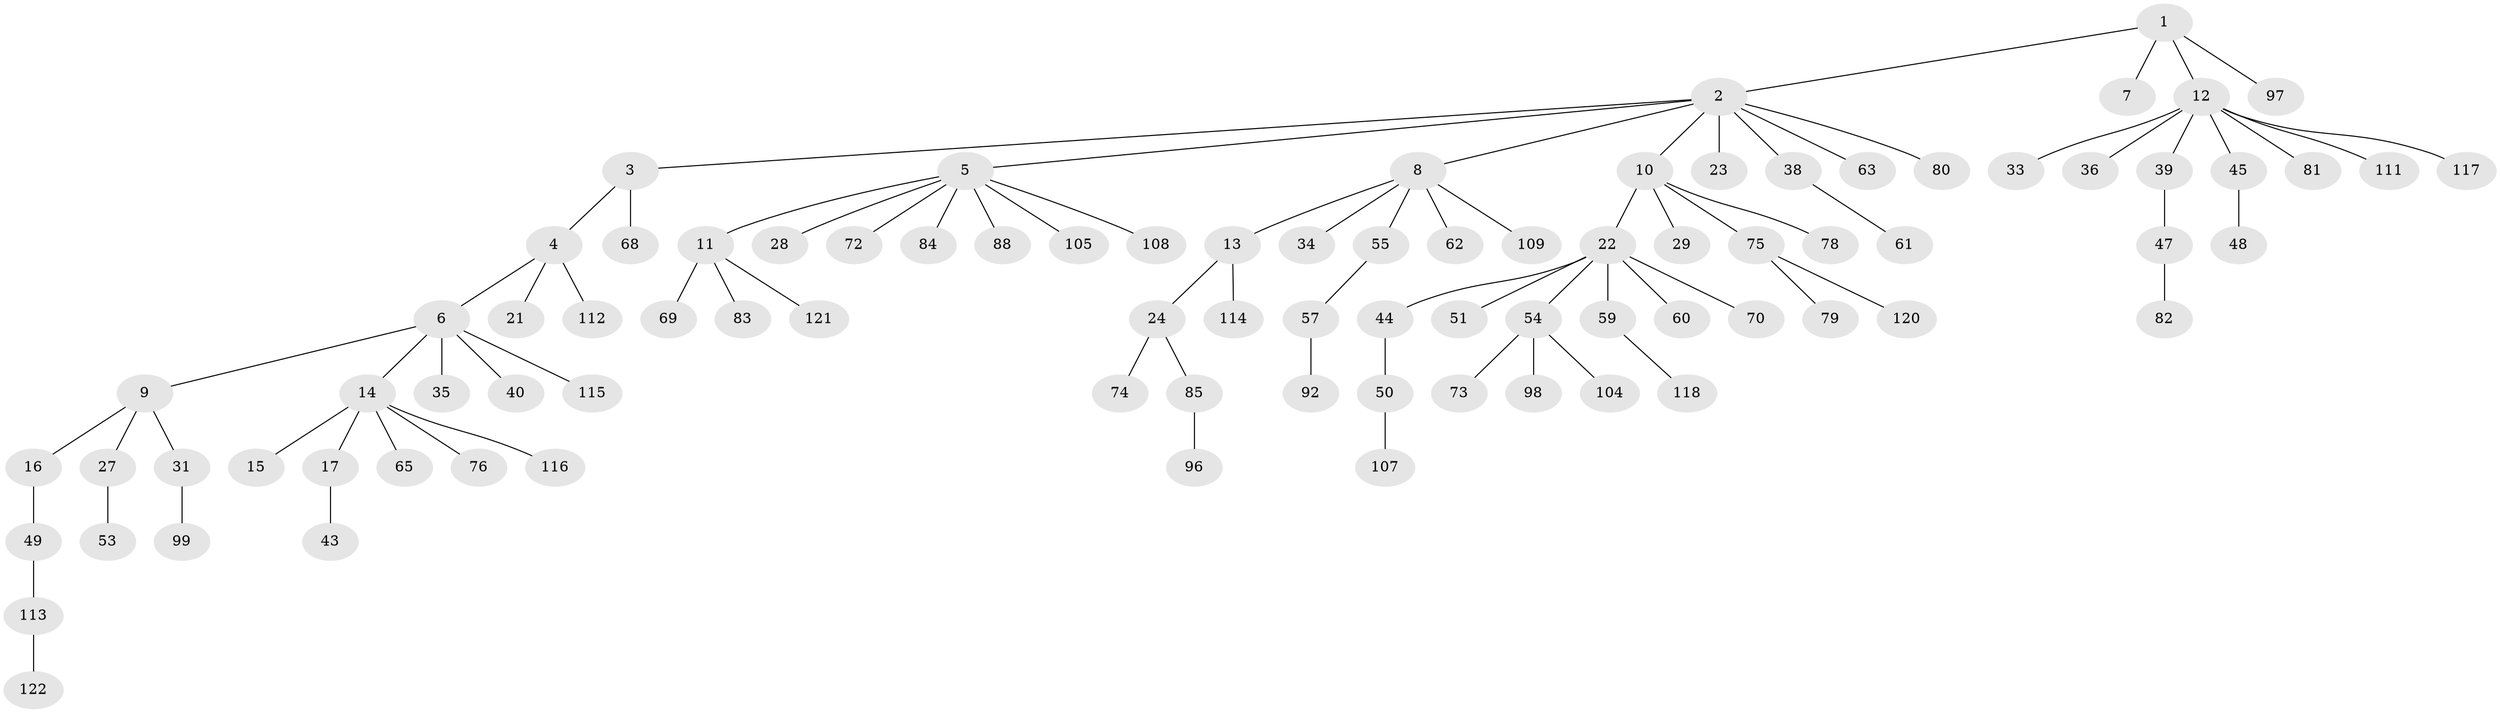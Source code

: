 // Generated by graph-tools (version 1.1) at 2025/24/03/03/25 07:24:08]
// undirected, 88 vertices, 87 edges
graph export_dot {
graph [start="1"]
  node [color=gray90,style=filled];
  1 [super="+20"];
  2 [super="+32"];
  3 [super="+91"];
  4;
  5 [super="+26"];
  6 [super="+25"];
  7 [super="+46"];
  8 [super="+94"];
  9;
  10 [super="+18"];
  11 [super="+64"];
  12 [super="+19"];
  13 [super="+103"];
  14 [super="+71"];
  15 [super="+52"];
  16 [super="+101"];
  17;
  21 [super="+67"];
  22 [super="+37"];
  23;
  24 [super="+42"];
  27 [super="+30"];
  28 [super="+89"];
  29 [super="+41"];
  31 [super="+86"];
  33 [super="+56"];
  34;
  35;
  36;
  38;
  39 [super="+119"];
  40;
  43 [super="+66"];
  44;
  45 [super="+90"];
  47;
  48;
  49;
  50 [super="+58"];
  51;
  53;
  54 [super="+106"];
  55;
  57 [super="+93"];
  59 [super="+110"];
  60;
  61;
  62;
  63;
  65;
  68;
  69;
  70;
  72;
  73 [super="+87"];
  74;
  75 [super="+77"];
  76;
  78;
  79 [super="+100"];
  80;
  81;
  82;
  83;
  84;
  85 [super="+95"];
  88;
  92;
  96 [super="+102"];
  97;
  98;
  99;
  104;
  105;
  107;
  108;
  109;
  111;
  112;
  113;
  114;
  115;
  116;
  117;
  118;
  120;
  121;
  122;
  1 -- 2;
  1 -- 7;
  1 -- 12;
  1 -- 97;
  2 -- 3;
  2 -- 5;
  2 -- 8;
  2 -- 10;
  2 -- 23;
  2 -- 38;
  2 -- 80;
  2 -- 63;
  3 -- 4;
  3 -- 68;
  4 -- 6;
  4 -- 21;
  4 -- 112;
  5 -- 11;
  5 -- 84;
  5 -- 88;
  5 -- 108;
  5 -- 72;
  5 -- 105;
  5 -- 28;
  6 -- 9;
  6 -- 14;
  6 -- 35;
  6 -- 115;
  6 -- 40;
  8 -- 13;
  8 -- 34;
  8 -- 55;
  8 -- 62;
  8 -- 109;
  9 -- 16;
  9 -- 27;
  9 -- 31;
  10 -- 29;
  10 -- 75;
  10 -- 78;
  10 -- 22;
  11 -- 121;
  11 -- 83;
  11 -- 69;
  12 -- 33;
  12 -- 45;
  12 -- 111;
  12 -- 117;
  12 -- 81;
  12 -- 36;
  12 -- 39;
  13 -- 24;
  13 -- 114;
  14 -- 15;
  14 -- 17;
  14 -- 65;
  14 -- 76;
  14 -- 116;
  16 -- 49;
  17 -- 43;
  22 -- 44;
  22 -- 51;
  22 -- 54;
  22 -- 60;
  22 -- 70;
  22 -- 59;
  24 -- 74;
  24 -- 85;
  27 -- 53;
  31 -- 99;
  38 -- 61;
  39 -- 47;
  44 -- 50;
  45 -- 48;
  47 -- 82;
  49 -- 113;
  50 -- 107;
  54 -- 73;
  54 -- 98;
  54 -- 104;
  55 -- 57;
  57 -- 92;
  59 -- 118;
  75 -- 79;
  75 -- 120;
  85 -- 96;
  113 -- 122;
}
